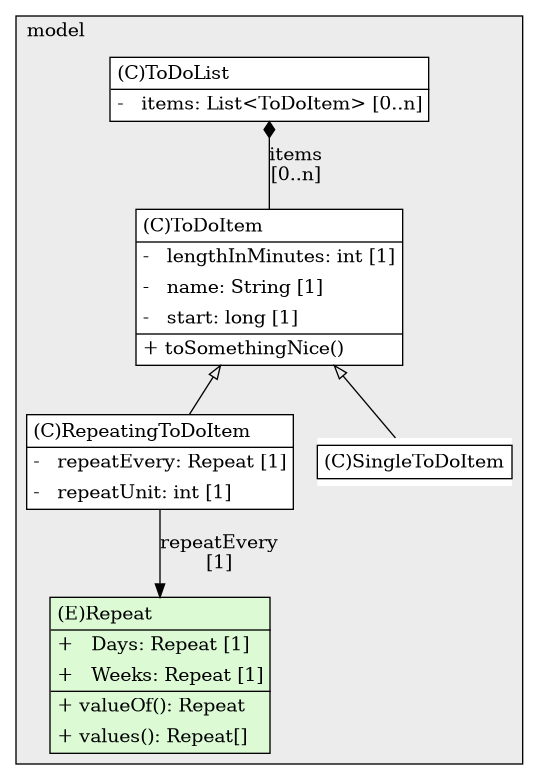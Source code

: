 @startuml

/' diagram meta data start
config=StructureConfiguration;
{
  "projectClassification": {
    "searchMode": "OpenProject", // OpenProject, AllProjects
    "includedProjects": "examples.structure",
    "pathEndKeywords": "*.impl",
    "isClientPath": "",
    "isClientName": "",
    "isTestPath": "",
    "isTestName": "",
    "isMappingPath": "",
    "isMappingName": "",
    "isDataAccessPath": "",
    "isDataAccessName": "",
    "isDataStructurePath": "",
    "isDataStructureName": "",
    "isInterfaceStructuresPath": "",
    "isInterfaceStructuresName": "",
    "isEntryPointPath": "",
    "isEntryPointName": "",
    "treatFinalFieldsAsMandatory": false
  },
  "graphRestriction": {
    "classPackageExcludeFilter": "",
    "classPackageIncludeFilter": "",
    "classNameExcludeFilter": "",
    "classNameIncludeFilter": "",
    "methodNameExcludeFilter": "",
    "methodNameIncludeFilter": "",
    "removeByInheritance": "", // inheritance/annotation based filtering is done in a second step
    "removeByAnnotation": "",
    "removeByClassPackage": "", // cleanup the graph after inheritance/annotation based filtering is done
    "removeByClassName": "",
    "cutMappings": false,
    "cutEnum": false,
    "cutTests": false,
    "cutClient": true,
    "cutDataAccess": false,
    "cutInterfaceStructures": false,
    "cutDataStructures": false,
    "cutGetterAndSetter": true,
    "cutConstructors": false
  },
  "graphTraversal": {
    "forwardDepth": 6,
    "backwardDepth": 6,
    "classPackageExcludeFilter": "",
    "classPackageIncludeFilter": "",
    "classNameExcludeFilter": "",
    "classNameIncludeFilter": "",
    "methodNameExcludeFilter": "",
    "methodNameIncludeFilter": "",
    "hideMappings": false,
    "hideDataStructures": false,
    "hidePrivateMethods": true,
    "hideInterfaceCalls": true, // indirection: implementation -> interface (is hidden) -> implementation
    "onlyShowApplicationEntryPoints": false, // root node is included
    "useMethodCallsForStructureDiagram": "ForwardOnly" // ForwardOnly, BothDirections, No
  },
  "details": {
    "aggregation": "GroupByClass", // ByClass, GroupByClass, None
    "showClassGenericTypes": true,
    "showMethods": true,
    "showMethodParameterNames": false,
    "showMethodParameterTypes": false,
    "showMethodReturnType": true,
    "showPackageLevels": 1,
    "showDetailedClassStructure": true
  },
  "rootClass": "examples.structure.model.ToDoList",
  "extensionCallbackMethod": "examples.customization.EdgeCustomization#changeEdges" // qualified.class.name#methodName - signature: public static String method(String)
}
diagram meta data end '/

digraph "g" {
graph ["rankdir"="TB","splines"="polyline"]
subgraph "cluster_104069929" {
graph ["label"="model","labeljust"="l","fillcolor"="#ececec","style"="filled"]
"Repeat439207095" ["label"=<<TABLE BORDER="1" CELLBORDER="0" CELLPADDING="4" CELLSPACING="0">
<TR><TD ALIGN="LEFT" >(E)Repeat</TD></TR>
<HR/>
<TR><TD ALIGN="LEFT" >+   Days: Repeat [1]</TD></TR>
<TR><TD ALIGN="LEFT" >+   Weeks: Repeat [1]</TD></TR>
<HR/>
<TR><TD ALIGN="LEFT" >+ valueOf(): Repeat</TD></TR>
<TR><TD ALIGN="LEFT" >+ values(): Repeat[]</TD></TR>
</TABLE>>,"style"="filled","margin"="0","shape"="plaintext","fillcolor"="#DCFBD5"]
"RepeatingToDoItem439207095" ["label"=<<TABLE BORDER="1" CELLBORDER="0" CELLPADDING="4" CELLSPACING="0">
<TR><TD ALIGN="LEFT" >(C)RepeatingToDoItem</TD></TR>
<HR/>
<TR><TD ALIGN="LEFT" >-   repeatEvery: Repeat [1]</TD></TR>
<TR><TD ALIGN="LEFT" >-   repeatUnit: int [1]</TD></TR>
</TABLE>>,"style"="filled","margin"="0","shape"="plaintext","fillcolor"="#FFFFFF"]
"SingleToDoItem439207095" ["label"=<<TABLE BORDER="1" CELLBORDER="0" CELLPADDING="4" CELLSPACING="0">
<TR><TD ALIGN="LEFT" >(C)SingleToDoItem</TD></TR>
</TABLE>>,"style"="filled","margin"="0","shape"="plaintext","fillcolor"="#FFFFFF"]
"ToDoItem439207095" ["label"=<<TABLE BORDER="1" CELLBORDER="0" CELLPADDING="4" CELLSPACING="0">
<TR><TD ALIGN="LEFT" >(C)ToDoItem</TD></TR>
<HR/>
<TR><TD ALIGN="LEFT" >-   lengthInMinutes: int [1]</TD></TR>
<TR><TD ALIGN="LEFT" >-   name: String [1]</TD></TR>
<TR><TD ALIGN="LEFT" >-   start: long [1]</TD></TR>
<HR/>
<TR><TD ALIGN="LEFT" >+ toSomethingNice()</TD></TR>
</TABLE>>,"style"="filled","margin"="0","shape"="plaintext","fillcolor"="#FFFFFF"]
"ToDoList439207095" ["label"=<<TABLE BORDER="1" CELLBORDER="0" CELLPADDING="4" CELLSPACING="0">
<TR><TD ALIGN="LEFT" >(C)ToDoList</TD></TR>
<HR/>
<TR><TD ALIGN="LEFT" >-   items: List&lt;ToDoItem&gt; [0..n]</TD></TR>
</TABLE>>,"style"="filled","margin"="0","shape"="plaintext","fillcolor"="#FFFFFF"]
}
"RepeatingToDoItem439207095" -> "Repeat439207095" ["label"="repeatEvery\n[1]"]
"ToDoItem439207095" -> "RepeatingToDoItem439207095" ["arrowhead"="none","arrowtail"="empty","dir"="both"]
"ToDoItem439207095" -> "SingleToDoItem439207095" ["arrowhead"="none","arrowtail"="empty","dir"="both"]
"ToDoList439207095" -> "ToDoItem439207095" ["label"="items\n[0..n]","arrowtail"="diamond","dir"="back"]
}
@endurml

